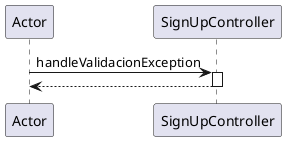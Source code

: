@startuml
participant Actor
Actor -> SignUpController : handleValidacionException
activate SignUpController
return
@enduml